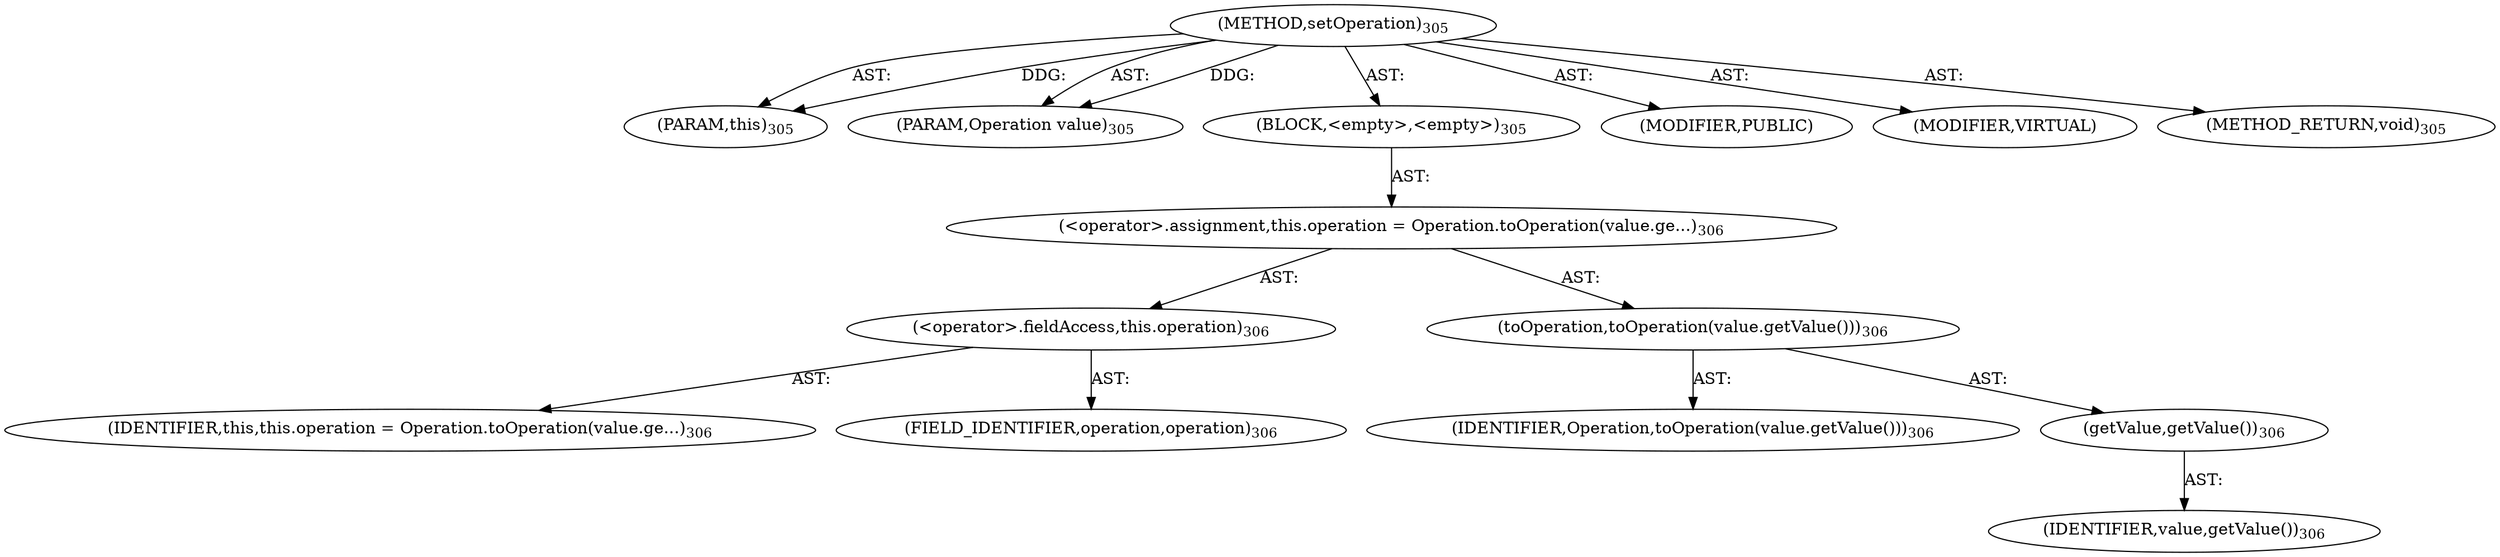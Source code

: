 digraph "setOperation" {  
"111669149707" [label = <(METHOD,setOperation)<SUB>305</SUB>> ]
"115964116998" [label = <(PARAM,this)<SUB>305</SUB>> ]
"115964117017" [label = <(PARAM,Operation value)<SUB>305</SUB>> ]
"25769803809" [label = <(BLOCK,&lt;empty&gt;,&lt;empty&gt;)<SUB>305</SUB>> ]
"30064771167" [label = <(&lt;operator&gt;.assignment,this.operation = Operation.toOperation(value.ge...)<SUB>306</SUB>> ]
"30064771168" [label = <(&lt;operator&gt;.fieldAccess,this.operation)<SUB>306</SUB>> ]
"68719476747" [label = <(IDENTIFIER,this,this.operation = Operation.toOperation(value.ge...)<SUB>306</SUB>> ]
"55834574867" [label = <(FIELD_IDENTIFIER,operation,operation)<SUB>306</SUB>> ]
"30064771169" [label = <(toOperation,toOperation(value.getValue()))<SUB>306</SUB>> ]
"68719476827" [label = <(IDENTIFIER,Operation,toOperation(value.getValue()))<SUB>306</SUB>> ]
"30064771170" [label = <(getValue,getValue())<SUB>306</SUB>> ]
"68719476828" [label = <(IDENTIFIER,value,getValue())<SUB>306</SUB>> ]
"133143986216" [label = <(MODIFIER,PUBLIC)> ]
"133143986217" [label = <(MODIFIER,VIRTUAL)> ]
"128849018891" [label = <(METHOD_RETURN,void)<SUB>305</SUB>> ]
  "111669149707" -> "115964116998"  [ label = "AST: "] 
  "111669149707" -> "115964117017"  [ label = "AST: "] 
  "111669149707" -> "25769803809"  [ label = "AST: "] 
  "111669149707" -> "133143986216"  [ label = "AST: "] 
  "111669149707" -> "133143986217"  [ label = "AST: "] 
  "111669149707" -> "128849018891"  [ label = "AST: "] 
  "25769803809" -> "30064771167"  [ label = "AST: "] 
  "30064771167" -> "30064771168"  [ label = "AST: "] 
  "30064771167" -> "30064771169"  [ label = "AST: "] 
  "30064771168" -> "68719476747"  [ label = "AST: "] 
  "30064771168" -> "55834574867"  [ label = "AST: "] 
  "30064771169" -> "68719476827"  [ label = "AST: "] 
  "30064771169" -> "30064771170"  [ label = "AST: "] 
  "30064771170" -> "68719476828"  [ label = "AST: "] 
  "111669149707" -> "115964116998"  [ label = "DDG: "] 
  "111669149707" -> "115964117017"  [ label = "DDG: "] 
}
